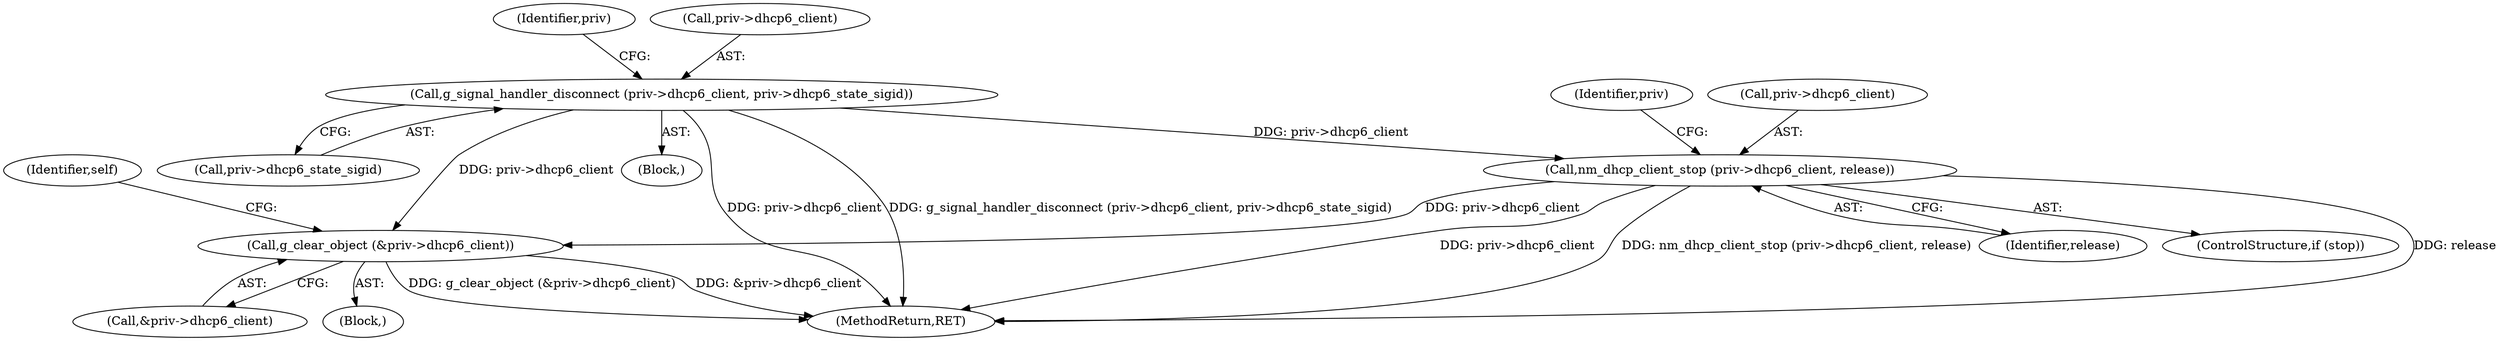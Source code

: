 digraph "0_NetworkManager_d5fc88e573fa58b93034b04d35a2454f5d28cad9@API" {
"1005905" [label="(Call,g_signal_handler_disconnect (priv->dhcp6_client, priv->dhcp6_state_sigid))"];
"1005919" [label="(Call,nm_dhcp_client_stop (priv->dhcp6_client, release))"];
"1005924" [label="(Call,g_clear_object (&priv->dhcp6_client))"];
"1005917" [label="(ControlStructure,if (stop))"];
"1005927" [label="(Identifier,priv)"];
"1005909" [label="(Call,priv->dhcp6_state_sigid)"];
"1005923" [label="(Identifier,release)"];
"1005914" [label="(Identifier,priv)"];
"1007368" [label="(MethodReturn,RET)"];
"1005924" [label="(Call,g_clear_object (&priv->dhcp6_client))"];
"1005899" [label="(Block,)"];
"1005930" [label="(Identifier,self)"];
"1005925" [label="(Call,&priv->dhcp6_client)"];
"1005904" [label="(Block,)"];
"1005919" [label="(Call,nm_dhcp_client_stop (priv->dhcp6_client, release))"];
"1005906" [label="(Call,priv->dhcp6_client)"];
"1005920" [label="(Call,priv->dhcp6_client)"];
"1005905" [label="(Call,g_signal_handler_disconnect (priv->dhcp6_client, priv->dhcp6_state_sigid))"];
"1005905" -> "1005904"  [label="AST: "];
"1005905" -> "1005909"  [label="CFG: "];
"1005906" -> "1005905"  [label="AST: "];
"1005909" -> "1005905"  [label="AST: "];
"1005914" -> "1005905"  [label="CFG: "];
"1005905" -> "1007368"  [label="DDG: priv->dhcp6_client"];
"1005905" -> "1007368"  [label="DDG: g_signal_handler_disconnect (priv->dhcp6_client, priv->dhcp6_state_sigid)"];
"1005905" -> "1005919"  [label="DDG: priv->dhcp6_client"];
"1005905" -> "1005924"  [label="DDG: priv->dhcp6_client"];
"1005919" -> "1005917"  [label="AST: "];
"1005919" -> "1005923"  [label="CFG: "];
"1005920" -> "1005919"  [label="AST: "];
"1005923" -> "1005919"  [label="AST: "];
"1005927" -> "1005919"  [label="CFG: "];
"1005919" -> "1007368"  [label="DDG: priv->dhcp6_client"];
"1005919" -> "1007368"  [label="DDG: nm_dhcp_client_stop (priv->dhcp6_client, release)"];
"1005919" -> "1007368"  [label="DDG: release"];
"1005919" -> "1005924"  [label="DDG: priv->dhcp6_client"];
"1005924" -> "1005899"  [label="AST: "];
"1005924" -> "1005925"  [label="CFG: "];
"1005925" -> "1005924"  [label="AST: "];
"1005930" -> "1005924"  [label="CFG: "];
"1005924" -> "1007368"  [label="DDG: g_clear_object (&priv->dhcp6_client)"];
"1005924" -> "1007368"  [label="DDG: &priv->dhcp6_client"];
}
